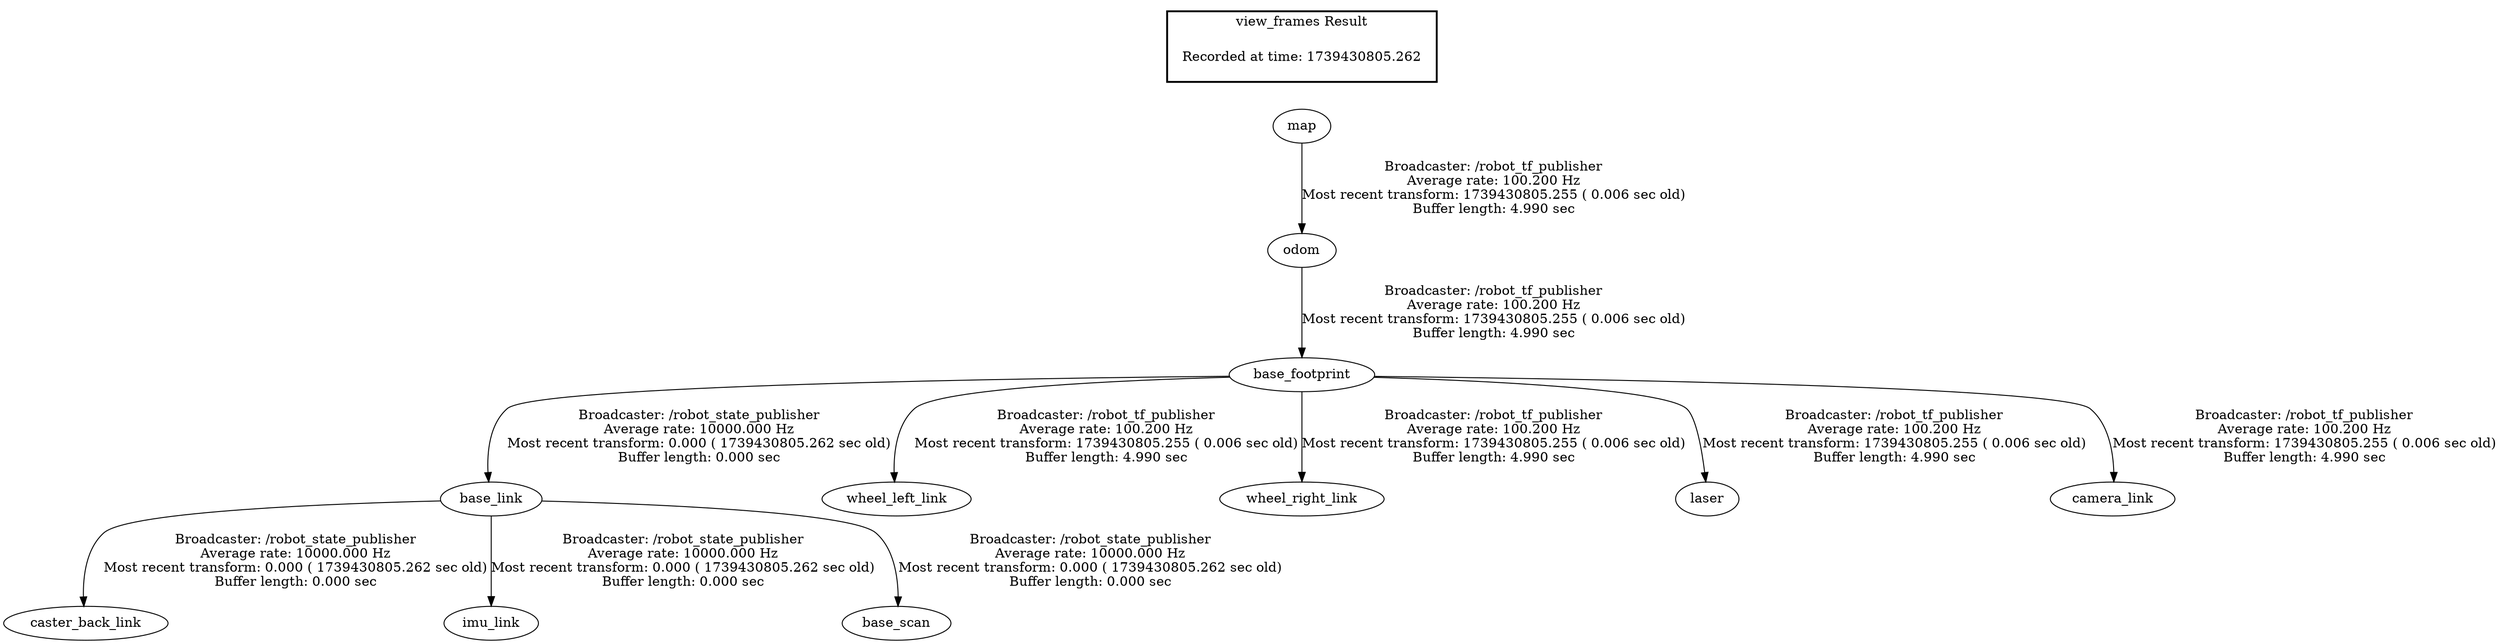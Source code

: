 digraph G {
"base_footprint" -> "base_link"[label="Broadcaster: /robot_state_publisher\nAverage rate: 10000.000 Hz\nMost recent transform: 0.000 ( 1739430805.262 sec old)\nBuffer length: 0.000 sec\n"];
"odom" -> "base_footprint"[label="Broadcaster: /robot_tf_publisher\nAverage rate: 100.200 Hz\nMost recent transform: 1739430805.255 ( 0.006 sec old)\nBuffer length: 4.990 sec\n"];
"base_link" -> "caster_back_link"[label="Broadcaster: /robot_state_publisher\nAverage rate: 10000.000 Hz\nMost recent transform: 0.000 ( 1739430805.262 sec old)\nBuffer length: 0.000 sec\n"];
"base_link" -> "imu_link"[label="Broadcaster: /robot_state_publisher\nAverage rate: 10000.000 Hz\nMost recent transform: 0.000 ( 1739430805.262 sec old)\nBuffer length: 0.000 sec\n"];
"base_link" -> "base_scan"[label="Broadcaster: /robot_state_publisher\nAverage rate: 10000.000 Hz\nMost recent transform: 0.000 ( 1739430805.262 sec old)\nBuffer length: 0.000 sec\n"];
"map" -> "odom"[label="Broadcaster: /robot_tf_publisher\nAverage rate: 100.200 Hz\nMost recent transform: 1739430805.255 ( 0.006 sec old)\nBuffer length: 4.990 sec\n"];
"base_footprint" -> "wheel_left_link"[label="Broadcaster: /robot_tf_publisher\nAverage rate: 100.200 Hz\nMost recent transform: 1739430805.255 ( 0.006 sec old)\nBuffer length: 4.990 sec\n"];
"base_footprint" -> "wheel_right_link"[label="Broadcaster: /robot_tf_publisher\nAverage rate: 100.200 Hz\nMost recent transform: 1739430805.255 ( 0.006 sec old)\nBuffer length: 4.990 sec\n"];
"base_footprint" -> "laser"[label="Broadcaster: /robot_tf_publisher\nAverage rate: 100.200 Hz\nMost recent transform: 1739430805.255 ( 0.006 sec old)\nBuffer length: 4.990 sec\n"];
"base_footprint" -> "camera_link"[label="Broadcaster: /robot_tf_publisher\nAverage rate: 100.200 Hz\nMost recent transform: 1739430805.255 ( 0.006 sec old)\nBuffer length: 4.990 sec\n"];
edge [style=invis];
 subgraph cluster_legend { style=bold; color=black; label ="view_frames Result";
"Recorded at time: 1739430805.262"[ shape=plaintext ] ;
 }->"map";
}